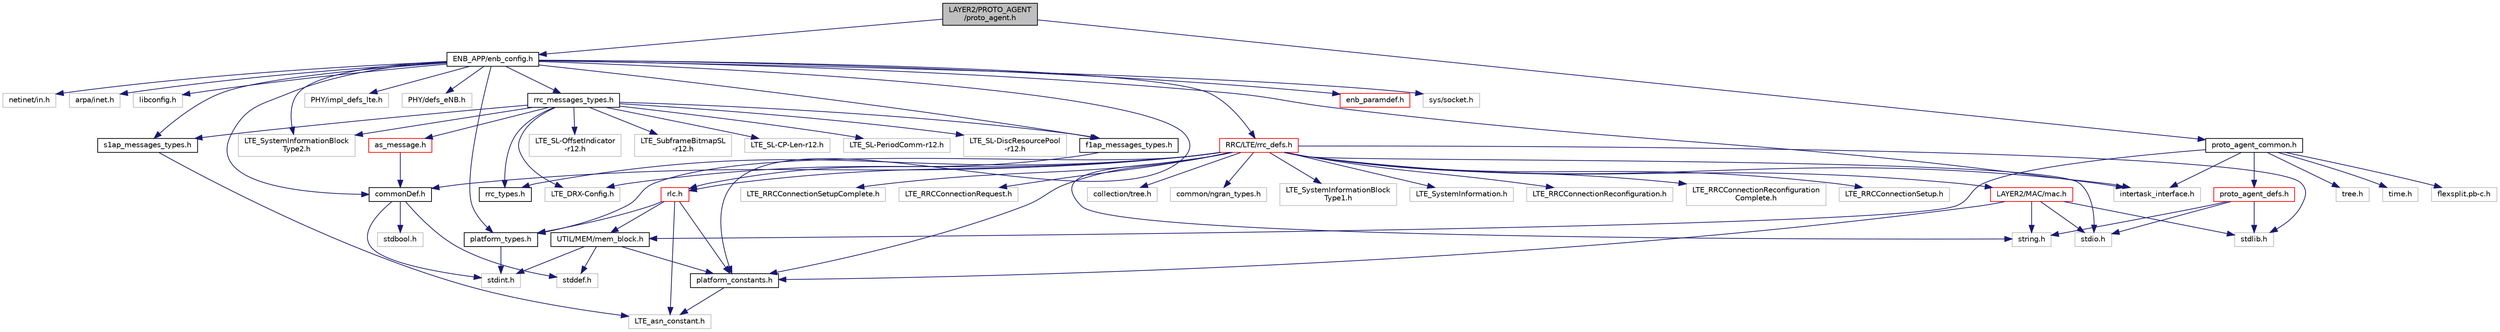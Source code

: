digraph "LAYER2/PROTO_AGENT/proto_agent.h"
{
 // LATEX_PDF_SIZE
  edge [fontname="Helvetica",fontsize="10",labelfontname="Helvetica",labelfontsize="10"];
  node [fontname="Helvetica",fontsize="10",shape=record];
  Node1 [label="LAYER2/PROTO_AGENT\l/proto_agent.h",height=0.2,width=0.4,color="black", fillcolor="grey75", style="filled", fontcolor="black",tooltip="top level protocol agent"];
  Node1 -> Node2 [color="midnightblue",fontsize="10",style="solid",fontname="Helvetica"];
  Node2 [label="ENB_APP/enb_config.h",height=0.2,width=0.4,color="black", fillcolor="white", style="filled",URL="$enb__config_8h.html",tooltip=" "];
  Node2 -> Node3 [color="midnightblue",fontsize="10",style="solid",fontname="Helvetica"];
  Node3 [label="sys/socket.h",height=0.2,width=0.4,color="grey75", fillcolor="white", style="filled",tooltip=" "];
  Node2 -> Node4 [color="midnightblue",fontsize="10",style="solid",fontname="Helvetica"];
  Node4 [label="netinet/in.h",height=0.2,width=0.4,color="grey75", fillcolor="white", style="filled",tooltip=" "];
  Node2 -> Node5 [color="midnightblue",fontsize="10",style="solid",fontname="Helvetica"];
  Node5 [label="arpa/inet.h",height=0.2,width=0.4,color="grey75", fillcolor="white", style="filled",tooltip=" "];
  Node2 -> Node6 [color="midnightblue",fontsize="10",style="solid",fontname="Helvetica"];
  Node6 [label="libconfig.h",height=0.2,width=0.4,color="grey75", fillcolor="white", style="filled",tooltip=" "];
  Node2 -> Node7 [color="midnightblue",fontsize="10",style="solid",fontname="Helvetica"];
  Node7 [label="commonDef.h",height=0.2,width=0.4,color="black", fillcolor="white", style="filled",URL="$commonDef_8h.html",tooltip=" "];
  Node7 -> Node8 [color="midnightblue",fontsize="10",style="solid",fontname="Helvetica"];
  Node8 [label="stdint.h",height=0.2,width=0.4,color="grey75", fillcolor="white", style="filled",tooltip=" "];
  Node7 -> Node9 [color="midnightblue",fontsize="10",style="solid",fontname="Helvetica"];
  Node9 [label="stddef.h",height=0.2,width=0.4,color="grey75", fillcolor="white", style="filled",tooltip=" "];
  Node7 -> Node10 [color="midnightblue",fontsize="10",style="solid",fontname="Helvetica"];
  Node10 [label="stdbool.h",height=0.2,width=0.4,color="grey75", fillcolor="white", style="filled",tooltip=" "];
  Node2 -> Node11 [color="midnightblue",fontsize="10",style="solid",fontname="Helvetica"];
  Node11 [label="platform_types.h",height=0.2,width=0.4,color="black", fillcolor="white", style="filled",URL="$platform__types_8h.html",tooltip=" "];
  Node11 -> Node8 [color="midnightblue",fontsize="10",style="solid",fontname="Helvetica"];
  Node2 -> Node12 [color="midnightblue",fontsize="10",style="solid",fontname="Helvetica"];
  Node12 [label="platform_constants.h",height=0.2,width=0.4,color="black", fillcolor="white", style="filled",URL="$platform__constants_8h.html",tooltip=" "];
  Node12 -> Node13 [color="midnightblue",fontsize="10",style="solid",fontname="Helvetica"];
  Node13 [label="LTE_asn_constant.h",height=0.2,width=0.4,color="grey75", fillcolor="white", style="filled",tooltip=" "];
  Node2 -> Node14 [color="midnightblue",fontsize="10",style="solid",fontname="Helvetica"];
  Node14 [label="PHY/impl_defs_lte.h",height=0.2,width=0.4,color="grey75", fillcolor="white", style="filled",tooltip=" "];
  Node2 -> Node15 [color="midnightblue",fontsize="10",style="solid",fontname="Helvetica"];
  Node15 [label="PHY/defs_eNB.h",height=0.2,width=0.4,color="grey75", fillcolor="white", style="filled",tooltip=" "];
  Node2 -> Node16 [color="midnightblue",fontsize="10",style="solid",fontname="Helvetica"];
  Node16 [label="s1ap_messages_types.h",height=0.2,width=0.4,color="black", fillcolor="white", style="filled",URL="$s1ap__messages__types_8h.html",tooltip=" "];
  Node16 -> Node13 [color="midnightblue",fontsize="10",style="solid",fontname="Helvetica"];
  Node2 -> Node17 [color="midnightblue",fontsize="10",style="solid",fontname="Helvetica"];
  Node17 [label="f1ap_messages_types.h",height=0.2,width=0.4,color="black", fillcolor="white", style="filled",URL="$f1ap__messages__types_8h.html",tooltip=" "];
  Node17 -> Node18 [color="midnightblue",fontsize="10",style="solid",fontname="Helvetica"];
  Node18 [label="rlc.h",height=0.2,width=0.4,color="red", fillcolor="white", style="filled",URL="$rlc_8h.html",tooltip="This file, and only this file must be included by external code that interact with RLC layer."];
  Node18 -> Node11 [color="midnightblue",fontsize="10",style="solid",fontname="Helvetica"];
  Node18 -> Node12 [color="midnightblue",fontsize="10",style="solid",fontname="Helvetica"];
  Node18 -> Node13 [color="midnightblue",fontsize="10",style="solid",fontname="Helvetica"];
  Node18 -> Node30 [color="midnightblue",fontsize="10",style="solid",fontname="Helvetica"];
  Node30 [label="UTIL/MEM/mem_block.h",height=0.2,width=0.4,color="black", fillcolor="white", style="filled",URL="$mem__block_8h.html",tooltip=" "];
  Node30 -> Node8 [color="midnightblue",fontsize="10",style="solid",fontname="Helvetica"];
  Node30 -> Node9 [color="midnightblue",fontsize="10",style="solid",fontname="Helvetica"];
  Node30 -> Node12 [color="midnightblue",fontsize="10",style="solid",fontname="Helvetica"];
  Node2 -> Node78 [color="midnightblue",fontsize="10",style="solid",fontname="Helvetica"];
  Node78 [label="LTE_SystemInformationBlock\lType2.h",height=0.2,width=0.4,color="grey75", fillcolor="white", style="filled",tooltip=" "];
  Node2 -> Node79 [color="midnightblue",fontsize="10",style="solid",fontname="Helvetica"];
  Node79 [label="rrc_messages_types.h",height=0.2,width=0.4,color="black", fillcolor="white", style="filled",URL="$rrc__messages__types_8h.html",tooltip=" "];
  Node79 -> Node80 [color="midnightblue",fontsize="10",style="solid",fontname="Helvetica"];
  Node80 [label="as_message.h",height=0.2,width=0.4,color="red", fillcolor="white", style="filled",URL="$as__message_8h.html",tooltip=" "];
  Node80 -> Node7 [color="midnightblue",fontsize="10",style="solid",fontname="Helvetica"];
  Node79 -> Node82 [color="midnightblue",fontsize="10",style="solid",fontname="Helvetica"];
  Node82 [label="rrc_types.h",height=0.2,width=0.4,color="black", fillcolor="white", style="filled",URL="$rrc__types_8h.html",tooltip="rrc types and subtypes"];
  Node79 -> Node16 [color="midnightblue",fontsize="10",style="solid",fontname="Helvetica"];
  Node79 -> Node17 [color="midnightblue",fontsize="10",style="solid",fontname="Helvetica"];
  Node79 -> Node78 [color="midnightblue",fontsize="10",style="solid",fontname="Helvetica"];
  Node79 -> Node83 [color="midnightblue",fontsize="10",style="solid",fontname="Helvetica"];
  Node83 [label="LTE_SL-OffsetIndicator\l-r12.h",height=0.2,width=0.4,color="grey75", fillcolor="white", style="filled",tooltip=" "];
  Node79 -> Node84 [color="midnightblue",fontsize="10",style="solid",fontname="Helvetica"];
  Node84 [label="LTE_SubframeBitmapSL\l-r12.h",height=0.2,width=0.4,color="grey75", fillcolor="white", style="filled",tooltip=" "];
  Node79 -> Node85 [color="midnightblue",fontsize="10",style="solid",fontname="Helvetica"];
  Node85 [label="LTE_DRX-Config.h",height=0.2,width=0.4,color="grey75", fillcolor="white", style="filled",tooltip=" "];
  Node79 -> Node86 [color="midnightblue",fontsize="10",style="solid",fontname="Helvetica"];
  Node86 [label="LTE_SL-CP-Len-r12.h",height=0.2,width=0.4,color="grey75", fillcolor="white", style="filled",tooltip=" "];
  Node79 -> Node87 [color="midnightblue",fontsize="10",style="solid",fontname="Helvetica"];
  Node87 [label="LTE_SL-PeriodComm-r12.h",height=0.2,width=0.4,color="grey75", fillcolor="white", style="filled",tooltip=" "];
  Node79 -> Node88 [color="midnightblue",fontsize="10",style="solid",fontname="Helvetica"];
  Node88 [label="LTE_SL-DiscResourcePool\l-r12.h",height=0.2,width=0.4,color="grey75", fillcolor="white", style="filled",tooltip=" "];
  Node2 -> Node89 [color="midnightblue",fontsize="10",style="solid",fontname="Helvetica"];
  Node89 [label="RRC/LTE/rrc_defs.h",height=0.2,width=0.4,color="red", fillcolor="white", style="filled",URL="$rrc__defs_8h.html",tooltip=" "];
  Node89 -> Node35 [color="midnightblue",fontsize="10",style="solid",fontname="Helvetica"];
  Node35 [label="stdio.h",height=0.2,width=0.4,color="grey75", fillcolor="white", style="filled",tooltip=" "];
  Node89 -> Node27 [color="midnightblue",fontsize="10",style="solid",fontname="Helvetica"];
  Node27 [label="stdlib.h",height=0.2,width=0.4,color="grey75", fillcolor="white", style="filled",tooltip=" "];
  Node89 -> Node29 [color="midnightblue",fontsize="10",style="solid",fontname="Helvetica"];
  Node29 [label="string.h",height=0.2,width=0.4,color="grey75", fillcolor="white", style="filled",tooltip=" "];
  Node89 -> Node90 [color="midnightblue",fontsize="10",style="solid",fontname="Helvetica"];
  Node90 [label="collection/tree.h",height=0.2,width=0.4,color="grey75", fillcolor="white", style="filled",tooltip=" "];
  Node89 -> Node91 [color="midnightblue",fontsize="10",style="solid",fontname="Helvetica"];
  Node91 [label="common/ngran_types.h",height=0.2,width=0.4,color="grey75", fillcolor="white", style="filled",tooltip=" "];
  Node89 -> Node82 [color="midnightblue",fontsize="10",style="solid",fontname="Helvetica"];
  Node89 -> Node18 [color="midnightblue",fontsize="10",style="solid",fontname="Helvetica"];
  Node89 -> Node12 [color="midnightblue",fontsize="10",style="solid",fontname="Helvetica"];
  Node89 -> Node11 [color="midnightblue",fontsize="10",style="solid",fontname="Helvetica"];
  Node89 -> Node92 [color="midnightblue",fontsize="10",style="solid",fontname="Helvetica"];
  Node92 [label="LAYER2/MAC/mac.h",height=0.2,width=0.4,color="red", fillcolor="white", style="filled",URL="$mac_8h.html",tooltip=" "];
  Node92 -> Node35 [color="midnightblue",fontsize="10",style="solid",fontname="Helvetica"];
  Node92 -> Node27 [color="midnightblue",fontsize="10",style="solid",fontname="Helvetica"];
  Node92 -> Node29 [color="midnightblue",fontsize="10",style="solid",fontname="Helvetica"];
  Node92 -> Node12 [color="midnightblue",fontsize="10",style="solid",fontname="Helvetica"];
  Node89 -> Node119 [color="midnightblue",fontsize="10",style="solid",fontname="Helvetica"];
  Node119 [label="LTE_SystemInformationBlock\lType1.h",height=0.2,width=0.4,color="grey75", fillcolor="white", style="filled",tooltip=" "];
  Node89 -> Node120 [color="midnightblue",fontsize="10",style="solid",fontname="Helvetica"];
  Node120 [label="LTE_SystemInformation.h",height=0.2,width=0.4,color="grey75", fillcolor="white", style="filled",tooltip=" "];
  Node89 -> Node121 [color="midnightblue",fontsize="10",style="solid",fontname="Helvetica"];
  Node121 [label="LTE_RRCConnectionReconfiguration.h",height=0.2,width=0.4,color="grey75", fillcolor="white", style="filled",tooltip=" "];
  Node89 -> Node122 [color="midnightblue",fontsize="10",style="solid",fontname="Helvetica"];
  Node122 [label="LTE_RRCConnectionReconfiguration\lComplete.h",height=0.2,width=0.4,color="grey75", fillcolor="white", style="filled",tooltip=" "];
  Node89 -> Node123 [color="midnightblue",fontsize="10",style="solid",fontname="Helvetica"];
  Node123 [label="LTE_RRCConnectionSetup.h",height=0.2,width=0.4,color="grey75", fillcolor="white", style="filled",tooltip=" "];
  Node89 -> Node124 [color="midnightblue",fontsize="10",style="solid",fontname="Helvetica"];
  Node124 [label="LTE_RRCConnectionSetupComplete.h",height=0.2,width=0.4,color="grey75", fillcolor="white", style="filled",tooltip=" "];
  Node89 -> Node125 [color="midnightblue",fontsize="10",style="solid",fontname="Helvetica"];
  Node125 [label="LTE_RRCConnectionRequest.h",height=0.2,width=0.4,color="grey75", fillcolor="white", style="filled",tooltip=" "];
  Node89 -> Node85 [color="midnightblue",fontsize="10",style="solid",fontname="Helvetica"];
  Node89 -> Node141 [color="midnightblue",fontsize="10",style="solid",fontname="Helvetica"];
  Node141 [label="intertask_interface.h",height=0.2,width=0.4,color="grey75", fillcolor="white", style="filled",tooltip=" "];
  Node89 -> Node7 [color="midnightblue",fontsize="10",style="solid",fontname="Helvetica"];
  Node2 -> Node141 [color="midnightblue",fontsize="10",style="solid",fontname="Helvetica"];
  Node2 -> Node157 [color="midnightblue",fontsize="10",style="solid",fontname="Helvetica"];
  Node157 [label="enb_paramdef.h",height=0.2,width=0.4,color="red", fillcolor="white", style="filled",URL="$enb__paramdef_8h.html",tooltip="definition of configuration parameters for all eNodeB modules"];
  Node1 -> Node162 [color="midnightblue",fontsize="10",style="solid",fontname="Helvetica"];
  Node162 [label="proto_agent_common.h",height=0.2,width=0.4,color="black", fillcolor="white", style="filled",URL="$proto__agent__common_8h.html",tooltip=" "];
  Node162 -> Node147 [color="midnightblue",fontsize="10",style="solid",fontname="Helvetica"];
  Node147 [label="time.h",height=0.2,width=0.4,color="grey75", fillcolor="white", style="filled",tooltip=" "];
  Node162 -> Node163 [color="midnightblue",fontsize="10",style="solid",fontname="Helvetica"];
  Node163 [label="flexsplit.pb-c.h",height=0.2,width=0.4,color="grey75", fillcolor="white", style="filled",tooltip=" "];
  Node162 -> Node164 [color="midnightblue",fontsize="10",style="solid",fontname="Helvetica"];
  Node164 [label="proto_agent_defs.h",height=0.2,width=0.4,color="red", fillcolor="white", style="filled",URL="$proto__agent__defs_8h.html",tooltip=" "];
  Node164 -> Node35 [color="midnightblue",fontsize="10",style="solid",fontname="Helvetica"];
  Node164 -> Node27 [color="midnightblue",fontsize="10",style="solid",fontname="Helvetica"];
  Node164 -> Node29 [color="midnightblue",fontsize="10",style="solid",fontname="Helvetica"];
  Node162 -> Node30 [color="midnightblue",fontsize="10",style="solid",fontname="Helvetica"];
  Node162 -> Node166 [color="midnightblue",fontsize="10",style="solid",fontname="Helvetica"];
  Node166 [label="tree.h",height=0.2,width=0.4,color="grey75", fillcolor="white", style="filled",tooltip=" "];
  Node162 -> Node141 [color="midnightblue",fontsize="10",style="solid",fontname="Helvetica"];
}
